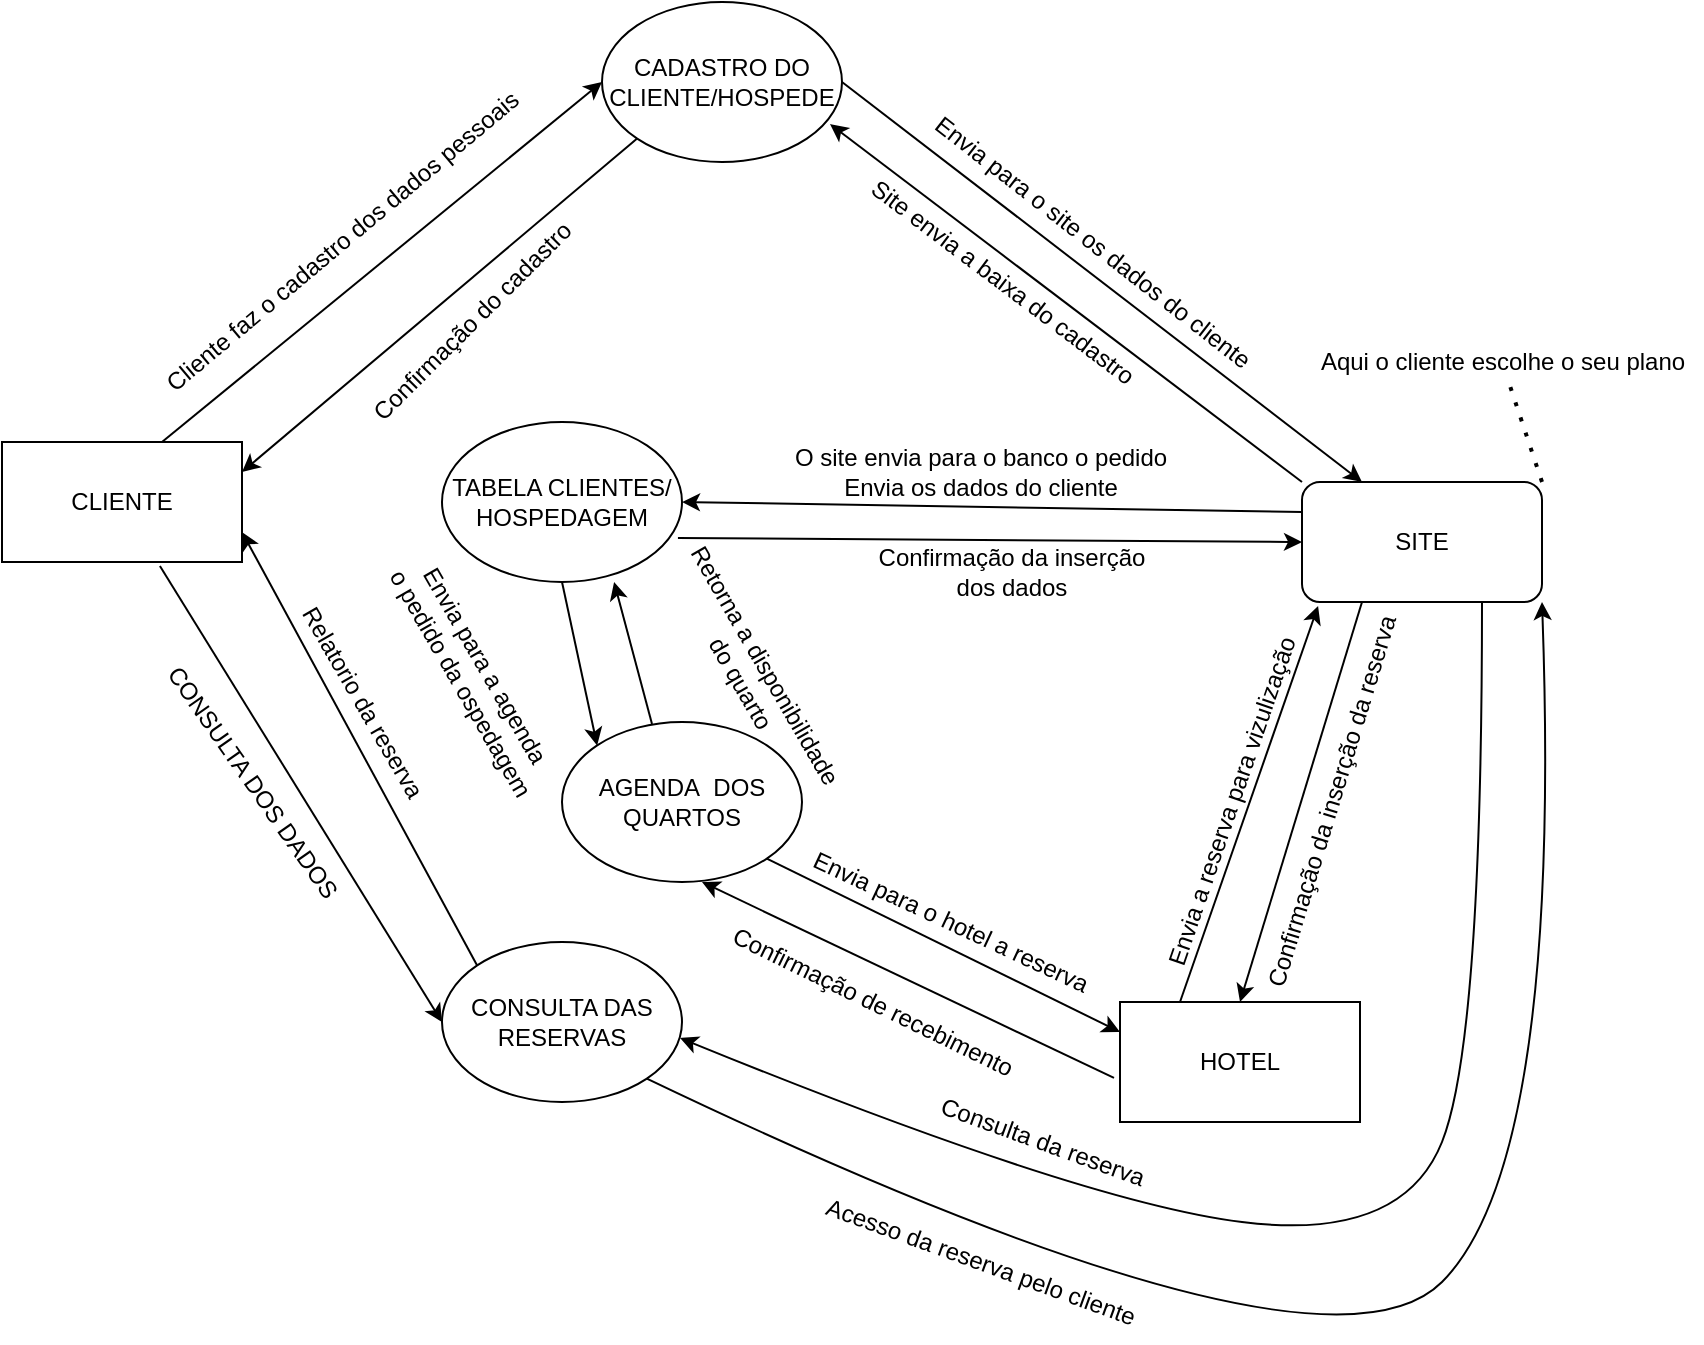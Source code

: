 <mxfile version="19.0.3" type="device"><diagram id="lYpl0AA_s0xtR3beRxEN" name="Página-1"><mxGraphModel dx="868" dy="1714" grid="1" gridSize="10" guides="1" tooltips="1" connect="1" arrows="1" fold="1" page="1" pageScale="1" pageWidth="827" pageHeight="1169" math="0" shadow="0"><root><mxCell id="0"/><mxCell id="1" parent="0"/><mxCell id="boB4Wm9qQVqD3RV35tQs-1" value="CLIENTE&lt;br&gt;" style="rounded=0;whiteSpace=wrap;html=1;" parent="1" vertex="1"><mxGeometry x="40" y="-900" width="120" height="60" as="geometry"/></mxCell><mxCell id="boB4Wm9qQVqD3RV35tQs-2" value="CADASTRO DO CLIENTE/HOSPEDE" style="ellipse;whiteSpace=wrap;html=1;" parent="1" vertex="1"><mxGeometry x="340" y="-1120" width="120" height="80" as="geometry"/></mxCell><mxCell id="boB4Wm9qQVqD3RV35tQs-3" value="TABELA CLIENTES/&lt;br&gt;HOSPEDAGEM" style="ellipse;whiteSpace=wrap;html=1;" parent="1" vertex="1"><mxGeometry x="260" y="-910" width="120" height="80" as="geometry"/></mxCell><mxCell id="boB4Wm9qQVqD3RV35tQs-4" value="CONSULTA DAS RESERVAS" style="ellipse;whiteSpace=wrap;html=1;" parent="1" vertex="1"><mxGeometry x="260" y="-650" width="120" height="80" as="geometry"/></mxCell><mxCell id="boB4Wm9qQVqD3RV35tQs-6" value="" style="endArrow=classic;html=1;rounded=0;entryX=0;entryY=0.5;entryDx=0;entryDy=0;" parent="1" target="boB4Wm9qQVqD3RV35tQs-2" edge="1"><mxGeometry width="50" height="50" relative="1" as="geometry"><mxPoint x="120" y="-900" as="sourcePoint"/><mxPoint x="170" y="-950" as="targetPoint"/></mxGeometry></mxCell><mxCell id="boB4Wm9qQVqD3RV35tQs-7" value="HOTEL" style="rounded=0;whiteSpace=wrap;html=1;" parent="1" vertex="1"><mxGeometry x="599" y="-620" width="120" height="60" as="geometry"/></mxCell><mxCell id="boB4Wm9qQVqD3RV35tQs-8" value="AGENDA&amp;nbsp; DOS QUARTOS" style="ellipse;whiteSpace=wrap;html=1;" parent="1" vertex="1"><mxGeometry x="320" y="-760" width="120" height="80" as="geometry"/></mxCell><mxCell id="boB4Wm9qQVqD3RV35tQs-9" value="" style="endArrow=classic;html=1;rounded=0;exitX=0.658;exitY=1.033;exitDx=0;exitDy=0;exitPerimeter=0;entryX=0;entryY=0.5;entryDx=0;entryDy=0;" parent="1" source="boB4Wm9qQVqD3RV35tQs-1" target="boB4Wm9qQVqD3RV35tQs-4" edge="1"><mxGeometry width="50" height="50" relative="1" as="geometry"><mxPoint x="390" y="-860" as="sourcePoint"/><mxPoint x="440" y="-910" as="targetPoint"/></mxGeometry></mxCell><mxCell id="boB4Wm9qQVqD3RV35tQs-10" value="" style="endArrow=classic;html=1;rounded=0;exitX=0;exitY=0;exitDx=0;exitDy=0;entryX=1;entryY=0.75;entryDx=0;entryDy=0;" parent="1" source="boB4Wm9qQVqD3RV35tQs-4" target="boB4Wm9qQVqD3RV35tQs-1" edge="1"><mxGeometry width="50" height="50" relative="1" as="geometry"><mxPoint x="390" y="-860" as="sourcePoint"/><mxPoint x="440" y="-910" as="targetPoint"/></mxGeometry></mxCell><mxCell id="boB4Wm9qQVqD3RV35tQs-17" value="SITE" style="rounded=1;whiteSpace=wrap;html=1;" parent="1" vertex="1"><mxGeometry x="690" y="-880" width="120" height="60" as="geometry"/></mxCell><mxCell id="boB4Wm9qQVqD3RV35tQs-18" value="" style="endArrow=classic;html=1;rounded=0;exitX=0.5;exitY=1;exitDx=0;exitDy=0;entryX=0;entryY=0;entryDx=0;entryDy=0;" parent="1" source="boB4Wm9qQVqD3RV35tQs-3" target="boB4Wm9qQVqD3RV35tQs-8" edge="1"><mxGeometry width="50" height="50" relative="1" as="geometry"><mxPoint x="410" y="-860" as="sourcePoint"/><mxPoint x="460" y="-910" as="targetPoint"/></mxGeometry></mxCell><mxCell id="boB4Wm9qQVqD3RV35tQs-20" value="" style="endArrow=classic;html=1;rounded=0;exitX=1;exitY=1;exitDx=0;exitDy=0;entryX=0;entryY=0.25;entryDx=0;entryDy=0;" parent="1" source="boB4Wm9qQVqD3RV35tQs-8" target="boB4Wm9qQVqD3RV35tQs-7" edge="1"><mxGeometry width="50" height="50" relative="1" as="geometry"><mxPoint x="410" y="-860" as="sourcePoint"/><mxPoint x="460" y="-910" as="targetPoint"/></mxGeometry></mxCell><mxCell id="boB4Wm9qQVqD3RV35tQs-22" value="" style="endArrow=classic;html=1;rounded=0;exitX=1;exitY=0.5;exitDx=0;exitDy=0;entryX=0.25;entryY=0;entryDx=0;entryDy=0;" parent="1" source="boB4Wm9qQVqD3RV35tQs-2" target="boB4Wm9qQVqD3RV35tQs-17" edge="1"><mxGeometry width="50" height="50" relative="1" as="geometry"><mxPoint x="410" y="-860" as="sourcePoint"/><mxPoint x="460" y="-910" as="targetPoint"/></mxGeometry></mxCell><mxCell id="boB4Wm9qQVqD3RV35tQs-23" value="" style="endArrow=classic;html=1;rounded=0;exitX=0;exitY=0.25;exitDx=0;exitDy=0;entryX=1;entryY=0.5;entryDx=0;entryDy=0;" parent="1" source="boB4Wm9qQVqD3RV35tQs-17" target="boB4Wm9qQVqD3RV35tQs-3" edge="1"><mxGeometry width="50" height="50" relative="1" as="geometry"><mxPoint x="410" y="-860" as="sourcePoint"/><mxPoint x="460" y="-910" as="targetPoint"/></mxGeometry></mxCell><mxCell id="boB4Wm9qQVqD3RV35tQs-27" value="" style="endArrow=classic;html=1;rounded=0;entryX=0.067;entryY=1.033;entryDx=0;entryDy=0;exitX=0.25;exitY=0;exitDx=0;exitDy=0;entryPerimeter=0;" parent="1" target="boB4Wm9qQVqD3RV35tQs-17" edge="1" source="boB4Wm9qQVqD3RV35tQs-7"><mxGeometry width="50" height="50" relative="1" as="geometry"><mxPoint x="560" y="-840" as="sourcePoint"/><mxPoint x="610" y="-890" as="targetPoint"/></mxGeometry></mxCell><mxCell id="boB4Wm9qQVqD3RV35tQs-28" value="" style="curved=1;endArrow=classic;html=1;rounded=0;exitX=0.75;exitY=1;exitDx=0;exitDy=0;entryX=0.992;entryY=0.6;entryDx=0;entryDy=0;entryPerimeter=0;" parent="1" source="boB4Wm9qQVqD3RV35tQs-17" target="boB4Wm9qQVqD3RV35tQs-4" edge="1"><mxGeometry width="50" height="50" relative="1" as="geometry"><mxPoint x="620" y="-670" as="sourcePoint"/><mxPoint x="670" y="-720" as="targetPoint"/><Array as="points"><mxPoint x="780" y="-600"/><mxPoint x="740" y="-500"/><mxPoint x="580" y="-520"/></Array></mxGeometry></mxCell><mxCell id="boB4Wm9qQVqD3RV35tQs-29" value="CONSULTA DOS DADOS" style="text;html=1;align=center;verticalAlign=middle;resizable=0;points=[];autosize=1;strokeColor=none;fillColor=none;rotation=55;" parent="1" vertex="1"><mxGeometry x="90" y="-740" width="150" height="20" as="geometry"/></mxCell><mxCell id="boB4Wm9qQVqD3RV35tQs-31" value="Cliente faz o cadastro dos dados pessoais&lt;br&gt;" style="text;html=1;align=center;verticalAlign=middle;resizable=0;points=[];autosize=1;strokeColor=none;fillColor=none;rotation=-40;" parent="1" vertex="1"><mxGeometry x="90" y="-1010" width="240" height="20" as="geometry"/></mxCell><mxCell id="boB4Wm9qQVqD3RV35tQs-32" value="Aqui o cliente escolhe o seu plano" style="text;html=1;align=center;verticalAlign=middle;resizable=0;points=[];autosize=1;strokeColor=none;fillColor=none;" parent="1" vertex="1"><mxGeometry x="690" y="-950" width="200" height="20" as="geometry"/></mxCell><mxCell id="GnIkqyxHyuMCte_UxVs3-1" value="" style="endArrow=none;dashed=1;html=1;dashPattern=1 3;strokeWidth=2;rounded=0;exitX=1;exitY=0;exitDx=0;exitDy=0;" edge="1" parent="1" source="boB4Wm9qQVqD3RV35tQs-17" target="boB4Wm9qQVqD3RV35tQs-32"><mxGeometry width="50" height="50" relative="1" as="geometry"><mxPoint x="730" y="-910" as="sourcePoint"/><mxPoint x="780" y="-960" as="targetPoint"/></mxGeometry></mxCell><mxCell id="GnIkqyxHyuMCte_UxVs3-3" value="Relatorio da reserva&lt;br&gt;" style="text;html=1;align=center;verticalAlign=middle;resizable=0;points=[];autosize=1;strokeColor=none;fillColor=none;rotation=60;" vertex="1" parent="1"><mxGeometry x="160" y="-780" width="120" height="20" as="geometry"/></mxCell><mxCell id="GnIkqyxHyuMCte_UxVs3-5" value="" style="endArrow=classic;html=1;rounded=0;entryX=1;entryY=0.25;entryDx=0;entryDy=0;exitX=0;exitY=1;exitDx=0;exitDy=0;" edge="1" parent="1" source="boB4Wm9qQVqD3RV35tQs-2" target="boB4Wm9qQVqD3RV35tQs-1"><mxGeometry width="50" height="50" relative="1" as="geometry"><mxPoint x="430" y="-870" as="sourcePoint"/><mxPoint x="480" y="-920" as="targetPoint"/></mxGeometry></mxCell><mxCell id="GnIkqyxHyuMCte_UxVs3-6" value="Confirmação do&amp;nbsp;cadastro" style="text;html=1;align=center;verticalAlign=middle;resizable=0;points=[];autosize=1;strokeColor=none;fillColor=none;rotation=-45;" vertex="1" parent="1"><mxGeometry x="200" y="-970" width="150" height="20" as="geometry"/></mxCell><mxCell id="GnIkqyxHyuMCte_UxVs3-7" value="Envia para o site os dados do cliente" style="text;html=1;align=center;verticalAlign=middle;resizable=0;points=[];autosize=1;strokeColor=none;fillColor=none;rotation=38;" vertex="1" parent="1"><mxGeometry x="480" y="-1010" width="210" height="20" as="geometry"/></mxCell><mxCell id="GnIkqyxHyuMCte_UxVs3-8" value="" style="endArrow=classic;html=1;rounded=0;exitX=0;exitY=0;exitDx=0;exitDy=0;entryX=0.95;entryY=0.763;entryDx=0;entryDy=0;entryPerimeter=0;" edge="1" parent="1" source="boB4Wm9qQVqD3RV35tQs-17" target="boB4Wm9qQVqD3RV35tQs-2"><mxGeometry width="50" height="50" relative="1" as="geometry"><mxPoint x="430" y="-870" as="sourcePoint"/><mxPoint x="480" y="-920" as="targetPoint"/></mxGeometry></mxCell><mxCell id="GnIkqyxHyuMCte_UxVs3-9" value="Site envia a baixa do cadastro" style="text;html=1;align=center;verticalAlign=middle;resizable=0;points=[];autosize=1;strokeColor=none;fillColor=none;rotation=37;" vertex="1" parent="1"><mxGeometry x="450" y="-990" width="180" height="20" as="geometry"/></mxCell><mxCell id="GnIkqyxHyuMCte_UxVs3-10" value="" style="endArrow=classic;html=1;rounded=0;exitX=0.983;exitY=0.725;exitDx=0;exitDy=0;exitPerimeter=0;entryX=0;entryY=0.5;entryDx=0;entryDy=0;" edge="1" parent="1" source="boB4Wm9qQVqD3RV35tQs-3" target="boB4Wm9qQVqD3RV35tQs-17"><mxGeometry width="50" height="50" relative="1" as="geometry"><mxPoint x="430" y="-770" as="sourcePoint"/><mxPoint x="480" y="-820" as="targetPoint"/></mxGeometry></mxCell><mxCell id="GnIkqyxHyuMCte_UxVs3-11" value="O site envia para o banco o pedido&lt;br&gt;Envia os dados do cliente" style="text;html=1;align=center;verticalAlign=middle;resizable=0;points=[];autosize=1;strokeColor=none;fillColor=none;" vertex="1" parent="1"><mxGeometry x="429" y="-900" width="200" height="30" as="geometry"/></mxCell><mxCell id="GnIkqyxHyuMCte_UxVs3-13" value="Confirmação da inserção dos dados" style="text;html=1;strokeColor=none;fillColor=none;align=center;verticalAlign=middle;whiteSpace=wrap;rounded=0;" vertex="1" parent="1"><mxGeometry x="470" y="-850" width="150" height="30" as="geometry"/></mxCell><mxCell id="GnIkqyxHyuMCte_UxVs3-15" value="Envia para a agenda&lt;br&gt;&amp;nbsp;o pedido da ospedagem" style="text;html=1;align=center;verticalAlign=middle;resizable=0;points=[];autosize=1;strokeColor=none;fillColor=none;rotation=60;" vertex="1" parent="1"><mxGeometry x="200" y="-800" width="150" height="30" as="geometry"/></mxCell><mxCell id="GnIkqyxHyuMCte_UxVs3-16" value="" style="endArrow=classic;html=1;rounded=0;exitX=0.375;exitY=0.013;exitDx=0;exitDy=0;entryX=0.717;entryY=1;entryDx=0;entryDy=0;entryPerimeter=0;exitPerimeter=0;" edge="1" parent="1" source="boB4Wm9qQVqD3RV35tQs-8" target="boB4Wm9qQVqD3RV35tQs-3"><mxGeometry width="50" height="50" relative="1" as="geometry"><mxPoint x="430" y="-800" as="sourcePoint"/><mxPoint x="480" y="-850" as="targetPoint"/></mxGeometry></mxCell><mxCell id="GnIkqyxHyuMCte_UxVs3-17" value="Retorna a disponibilidade&lt;br&gt;&amp;nbsp;do quarto" style="text;html=1;align=center;verticalAlign=middle;resizable=0;points=[];autosize=1;strokeColor=none;fillColor=none;rotation=60;" vertex="1" parent="1"><mxGeometry x="340" y="-800" width="150" height="30" as="geometry"/></mxCell><mxCell id="GnIkqyxHyuMCte_UxVs3-18" value="" style="endArrow=classic;html=1;rounded=0;exitX=-0.025;exitY=0.633;exitDx=0;exitDy=0;exitPerimeter=0;" edge="1" parent="1" source="boB4Wm9qQVqD3RV35tQs-7"><mxGeometry width="50" height="50" relative="1" as="geometry"><mxPoint x="400" y="-630" as="sourcePoint"/><mxPoint x="390" y="-680" as="targetPoint"/></mxGeometry></mxCell><mxCell id="GnIkqyxHyuMCte_UxVs3-19" style="edgeStyle=orthogonalEdgeStyle;rounded=0;orthogonalLoop=1;jettySize=auto;html=1;exitX=0.5;exitY=1;exitDx=0;exitDy=0;" edge="1" parent="1" source="boB4Wm9qQVqD3RV35tQs-8" target="boB4Wm9qQVqD3RV35tQs-8"><mxGeometry relative="1" as="geometry"/></mxCell><mxCell id="GnIkqyxHyuMCte_UxVs3-20" value="Envia para o hotel a reserva" style="text;html=1;align=center;verticalAlign=middle;resizable=0;points=[];autosize=1;strokeColor=none;fillColor=none;rotation=25;" vertex="1" parent="1"><mxGeometry x="429" y="-670" width="170" height="20" as="geometry"/></mxCell><mxCell id="GnIkqyxHyuMCte_UxVs3-21" value="Confirmação de recebimento" style="text;html=1;align=center;verticalAlign=middle;resizable=0;points=[];autosize=1;strokeColor=none;fillColor=none;rotation=26;" vertex="1" parent="1"><mxGeometry x="390" y="-630" width="170" height="20" as="geometry"/></mxCell><mxCell id="GnIkqyxHyuMCte_UxVs3-22" value="" style="endArrow=classic;html=1;rounded=0;exitX=0.25;exitY=1;exitDx=0;exitDy=0;entryX=0.5;entryY=0;entryDx=0;entryDy=0;" edge="1" parent="1" source="boB4Wm9qQVqD3RV35tQs-17" target="boB4Wm9qQVqD3RV35tQs-7"><mxGeometry width="50" height="50" relative="1" as="geometry"><mxPoint x="430" y="-710" as="sourcePoint"/><mxPoint x="480" y="-760" as="targetPoint"/></mxGeometry></mxCell><mxCell id="GnIkqyxHyuMCte_UxVs3-23" value="Envia a reserva para vizulização" style="text;html=1;align=center;verticalAlign=middle;resizable=0;points=[];autosize=1;strokeColor=none;fillColor=none;rotation=289;" vertex="1" parent="1"><mxGeometry x="560" y="-730" width="190" height="20" as="geometry"/></mxCell><mxCell id="GnIkqyxHyuMCte_UxVs3-24" value="Confirmação da inserção da reserva" style="text;html=1;align=center;verticalAlign=middle;resizable=0;points=[];autosize=1;strokeColor=none;fillColor=none;rotation=287;" vertex="1" parent="1"><mxGeometry x="600" y="-730" width="210" height="20" as="geometry"/></mxCell><mxCell id="GnIkqyxHyuMCte_UxVs3-27" value="Consulta da reserva" style="text;html=1;align=center;verticalAlign=middle;resizable=0;points=[];autosize=1;strokeColor=none;fillColor=none;rotation=20;" vertex="1" parent="1"><mxGeometry x="500" y="-560" width="120" height="20" as="geometry"/></mxCell><mxCell id="GnIkqyxHyuMCte_UxVs3-30" value="" style="curved=1;endArrow=classic;html=1;rounded=0;exitX=1;exitY=1;exitDx=0;exitDy=0;entryX=1;entryY=1;entryDx=0;entryDy=0;" edge="1" parent="1" source="boB4Wm9qQVqD3RV35tQs-4" target="boB4Wm9qQVqD3RV35tQs-17"><mxGeometry width="50" height="50" relative="1" as="geometry"><mxPoint x="610" y="-520" as="sourcePoint"/><mxPoint x="920" y="-540" as="targetPoint"/><Array as="points"><mxPoint x="700" y="-420"/><mxPoint x="820" y="-540"/></Array></mxGeometry></mxCell><mxCell id="GnIkqyxHyuMCte_UxVs3-32" value="Acesso da reserva pelo cliente&lt;br&gt;" style="text;html=1;align=center;verticalAlign=middle;resizable=0;points=[];autosize=1;strokeColor=none;fillColor=none;rotation=20;" vertex="1" parent="1"><mxGeometry x="439" y="-500" width="180" height="20" as="geometry"/></mxCell></root></mxGraphModel></diagram></mxfile>